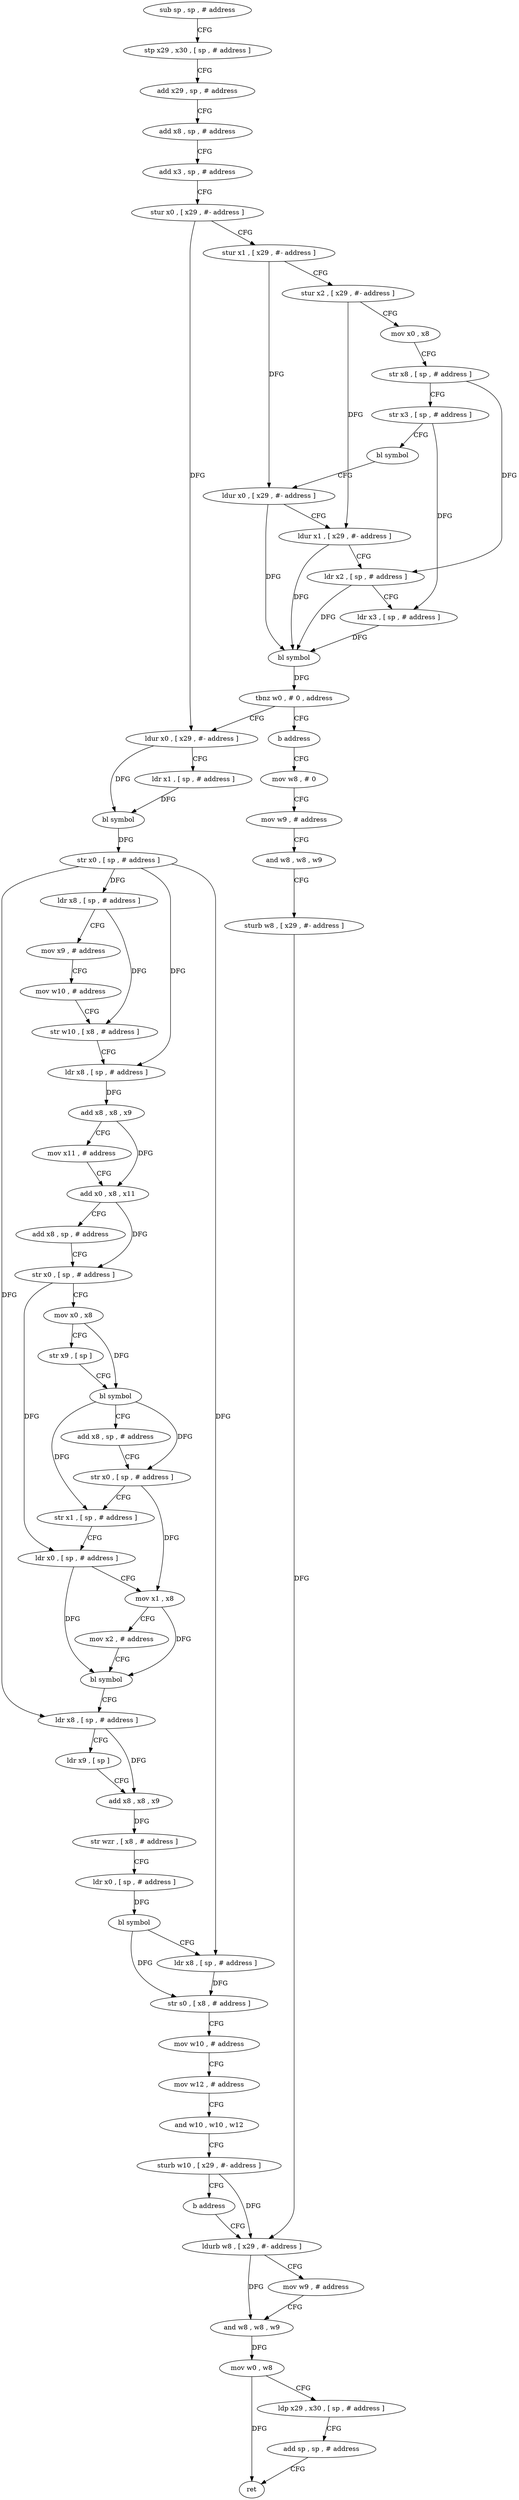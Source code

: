 digraph "func" {
"4272352" [label = "sub sp , sp , # address" ]
"4272356" [label = "stp x29 , x30 , [ sp , # address ]" ]
"4272360" [label = "add x29 , sp , # address" ]
"4272364" [label = "add x8 , sp , # address" ]
"4272368" [label = "add x3 , sp , # address" ]
"4272372" [label = "stur x0 , [ x29 , #- address ]" ]
"4272376" [label = "stur x1 , [ x29 , #- address ]" ]
"4272380" [label = "stur x2 , [ x29 , #- address ]" ]
"4272384" [label = "mov x0 , x8" ]
"4272388" [label = "str x8 , [ sp , # address ]" ]
"4272392" [label = "str x3 , [ sp , # address ]" ]
"4272396" [label = "bl symbol" ]
"4272400" [label = "ldur x0 , [ x29 , #- address ]" ]
"4272404" [label = "ldur x1 , [ x29 , #- address ]" ]
"4272408" [label = "ldr x2 , [ sp , # address ]" ]
"4272412" [label = "ldr x3 , [ sp , # address ]" ]
"4272416" [label = "bl symbol" ]
"4272420" [label = "tbnz w0 , # 0 , address" ]
"4272428" [label = "ldur x0 , [ x29 , #- address ]" ]
"4272424" [label = "b address" ]
"4272432" [label = "ldr x1 , [ sp , # address ]" ]
"4272436" [label = "bl symbol" ]
"4272440" [label = "str x0 , [ sp , # address ]" ]
"4272444" [label = "ldr x8 , [ sp , # address ]" ]
"4272448" [label = "mov x9 , # address" ]
"4272452" [label = "mov w10 , # address" ]
"4272456" [label = "str w10 , [ x8 , # address ]" ]
"4272460" [label = "ldr x8 , [ sp , # address ]" ]
"4272464" [label = "add x8 , x8 , x9" ]
"4272468" [label = "mov x11 , # address" ]
"4272472" [label = "add x0 , x8 , x11" ]
"4272476" [label = "add x8 , sp , # address" ]
"4272480" [label = "str x0 , [ sp , # address ]" ]
"4272484" [label = "mov x0 , x8" ]
"4272488" [label = "str x9 , [ sp ]" ]
"4272492" [label = "bl symbol" ]
"4272496" [label = "add x8 , sp , # address" ]
"4272500" [label = "str x0 , [ sp , # address ]" ]
"4272504" [label = "str x1 , [ sp , # address ]" ]
"4272508" [label = "ldr x0 , [ sp , # address ]" ]
"4272512" [label = "mov x1 , x8" ]
"4272516" [label = "mov x2 , # address" ]
"4272520" [label = "bl symbol" ]
"4272524" [label = "ldr x8 , [ sp , # address ]" ]
"4272528" [label = "ldr x9 , [ sp ]" ]
"4272532" [label = "add x8 , x8 , x9" ]
"4272536" [label = "str wzr , [ x8 , # address ]" ]
"4272540" [label = "ldr x0 , [ sp , # address ]" ]
"4272544" [label = "bl symbol" ]
"4272548" [label = "ldr x8 , [ sp , # address ]" ]
"4272552" [label = "str s0 , [ x8 , # address ]" ]
"4272556" [label = "mov w10 , # address" ]
"4272560" [label = "mov w12 , # address" ]
"4272564" [label = "and w10 , w10 , w12" ]
"4272568" [label = "sturb w10 , [ x29 , #- address ]" ]
"4272572" [label = "b address" ]
"4272592" [label = "ldurb w8 , [ x29 , #- address ]" ]
"4272576" [label = "mov w8 , # 0" ]
"4272596" [label = "mov w9 , # address" ]
"4272600" [label = "and w8 , w8 , w9" ]
"4272604" [label = "mov w0 , w8" ]
"4272608" [label = "ldp x29 , x30 , [ sp , # address ]" ]
"4272612" [label = "add sp , sp , # address" ]
"4272616" [label = "ret" ]
"4272580" [label = "mov w9 , # address" ]
"4272584" [label = "and w8 , w8 , w9" ]
"4272588" [label = "sturb w8 , [ x29 , #- address ]" ]
"4272352" -> "4272356" [ label = "CFG" ]
"4272356" -> "4272360" [ label = "CFG" ]
"4272360" -> "4272364" [ label = "CFG" ]
"4272364" -> "4272368" [ label = "CFG" ]
"4272368" -> "4272372" [ label = "CFG" ]
"4272372" -> "4272376" [ label = "CFG" ]
"4272372" -> "4272428" [ label = "DFG" ]
"4272376" -> "4272380" [ label = "CFG" ]
"4272376" -> "4272400" [ label = "DFG" ]
"4272380" -> "4272384" [ label = "CFG" ]
"4272380" -> "4272404" [ label = "DFG" ]
"4272384" -> "4272388" [ label = "CFG" ]
"4272388" -> "4272392" [ label = "CFG" ]
"4272388" -> "4272408" [ label = "DFG" ]
"4272392" -> "4272396" [ label = "CFG" ]
"4272392" -> "4272412" [ label = "DFG" ]
"4272396" -> "4272400" [ label = "CFG" ]
"4272400" -> "4272404" [ label = "CFG" ]
"4272400" -> "4272416" [ label = "DFG" ]
"4272404" -> "4272408" [ label = "CFG" ]
"4272404" -> "4272416" [ label = "DFG" ]
"4272408" -> "4272412" [ label = "CFG" ]
"4272408" -> "4272416" [ label = "DFG" ]
"4272412" -> "4272416" [ label = "DFG" ]
"4272416" -> "4272420" [ label = "DFG" ]
"4272420" -> "4272428" [ label = "CFG" ]
"4272420" -> "4272424" [ label = "CFG" ]
"4272428" -> "4272432" [ label = "CFG" ]
"4272428" -> "4272436" [ label = "DFG" ]
"4272424" -> "4272576" [ label = "CFG" ]
"4272432" -> "4272436" [ label = "DFG" ]
"4272436" -> "4272440" [ label = "DFG" ]
"4272440" -> "4272444" [ label = "DFG" ]
"4272440" -> "4272460" [ label = "DFG" ]
"4272440" -> "4272524" [ label = "DFG" ]
"4272440" -> "4272548" [ label = "DFG" ]
"4272444" -> "4272448" [ label = "CFG" ]
"4272444" -> "4272456" [ label = "DFG" ]
"4272448" -> "4272452" [ label = "CFG" ]
"4272452" -> "4272456" [ label = "CFG" ]
"4272456" -> "4272460" [ label = "CFG" ]
"4272460" -> "4272464" [ label = "DFG" ]
"4272464" -> "4272468" [ label = "CFG" ]
"4272464" -> "4272472" [ label = "DFG" ]
"4272468" -> "4272472" [ label = "CFG" ]
"4272472" -> "4272476" [ label = "CFG" ]
"4272472" -> "4272480" [ label = "DFG" ]
"4272476" -> "4272480" [ label = "CFG" ]
"4272480" -> "4272484" [ label = "CFG" ]
"4272480" -> "4272508" [ label = "DFG" ]
"4272484" -> "4272488" [ label = "CFG" ]
"4272484" -> "4272492" [ label = "DFG" ]
"4272488" -> "4272492" [ label = "CFG" ]
"4272492" -> "4272496" [ label = "CFG" ]
"4272492" -> "4272500" [ label = "DFG" ]
"4272492" -> "4272504" [ label = "DFG" ]
"4272496" -> "4272500" [ label = "CFG" ]
"4272500" -> "4272504" [ label = "CFG" ]
"4272500" -> "4272512" [ label = "DFG" ]
"4272504" -> "4272508" [ label = "CFG" ]
"4272508" -> "4272512" [ label = "CFG" ]
"4272508" -> "4272520" [ label = "DFG" ]
"4272512" -> "4272516" [ label = "CFG" ]
"4272512" -> "4272520" [ label = "DFG" ]
"4272516" -> "4272520" [ label = "CFG" ]
"4272520" -> "4272524" [ label = "CFG" ]
"4272524" -> "4272528" [ label = "CFG" ]
"4272524" -> "4272532" [ label = "DFG" ]
"4272528" -> "4272532" [ label = "CFG" ]
"4272532" -> "4272536" [ label = "DFG" ]
"4272536" -> "4272540" [ label = "CFG" ]
"4272540" -> "4272544" [ label = "DFG" ]
"4272544" -> "4272548" [ label = "CFG" ]
"4272544" -> "4272552" [ label = "DFG" ]
"4272548" -> "4272552" [ label = "DFG" ]
"4272552" -> "4272556" [ label = "CFG" ]
"4272556" -> "4272560" [ label = "CFG" ]
"4272560" -> "4272564" [ label = "CFG" ]
"4272564" -> "4272568" [ label = "CFG" ]
"4272568" -> "4272572" [ label = "CFG" ]
"4272568" -> "4272592" [ label = "DFG" ]
"4272572" -> "4272592" [ label = "CFG" ]
"4272592" -> "4272596" [ label = "CFG" ]
"4272592" -> "4272600" [ label = "DFG" ]
"4272576" -> "4272580" [ label = "CFG" ]
"4272596" -> "4272600" [ label = "CFG" ]
"4272600" -> "4272604" [ label = "DFG" ]
"4272604" -> "4272608" [ label = "CFG" ]
"4272604" -> "4272616" [ label = "DFG" ]
"4272608" -> "4272612" [ label = "CFG" ]
"4272612" -> "4272616" [ label = "CFG" ]
"4272580" -> "4272584" [ label = "CFG" ]
"4272584" -> "4272588" [ label = "CFG" ]
"4272588" -> "4272592" [ label = "DFG" ]
}
